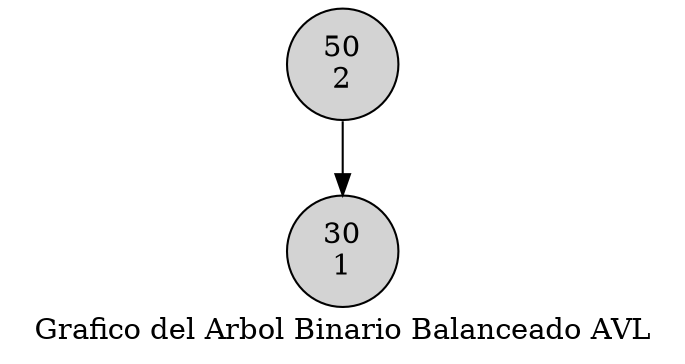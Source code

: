 digraph D{
node [shape=circle style=filled ] 
label= " Grafico del Arbol Binario Balanceado AVL " 
"50
2" -> "30
1" 

}